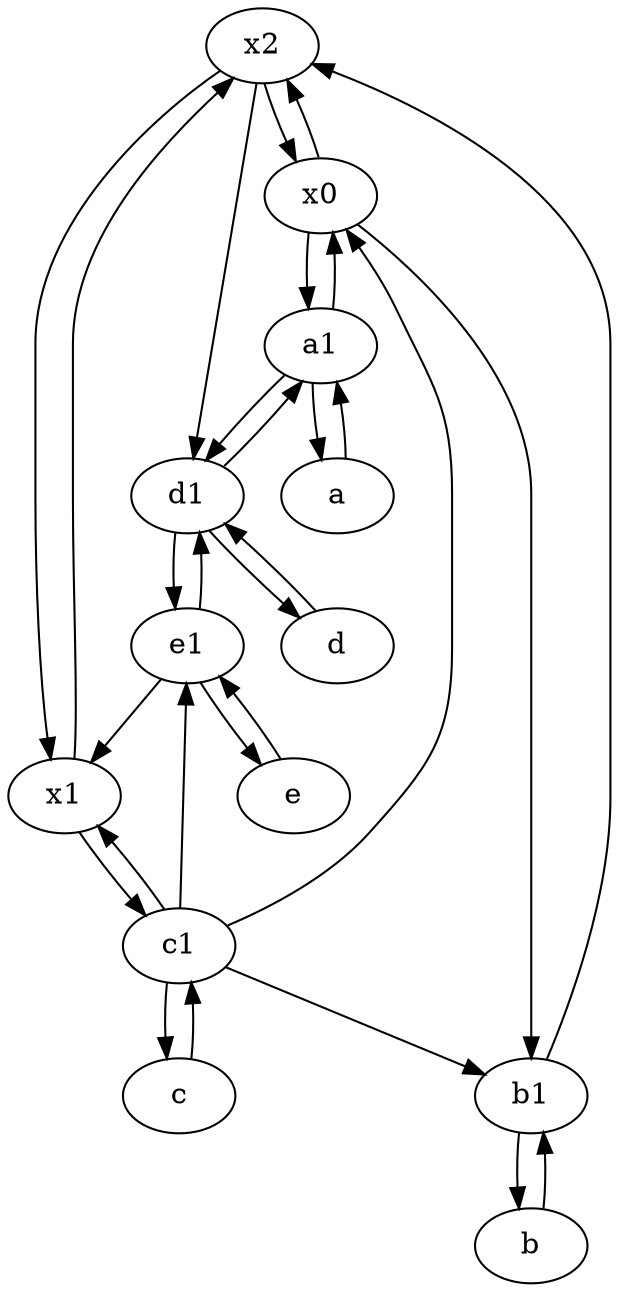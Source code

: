 digraph  {
	x2;
	c1 [pos="30,15!"];
	e1 [pos="25,45!"];
	a [pos="40,10!"];
	a1 [pos="40,15!"];
	x0;
	c [pos="20,10!"];
	d1 [pos="25,30!"];
	e [pos="30,50!"];
	b1 [pos="45,20!"];
	x1;
	b [pos="50,20!"];
	d [pos="20,30!"];
	e1 -> e;
	b1 -> x2;
	x1 -> c1;
	b -> b1;
	d1 -> a1;
	c1 -> b1;
	x0 -> b1;
	d1 -> e1;
	d1 -> d;
	x1 -> x2;
	c1 -> e1;
	d -> d1;
	x0 -> x2;
	x0 -> a1;
	c1 -> x0;
	x2 -> x1;
	e1 -> x1;
	a1 -> a;
	a -> a1;
	a1 -> x0;
	a1 -> d1;
	c1 -> c;
	c1 -> x1;
	x2 -> x0;
	x2 -> d1;
	e -> e1;
	e1 -> d1;
	c -> c1;
	b1 -> b;

	}